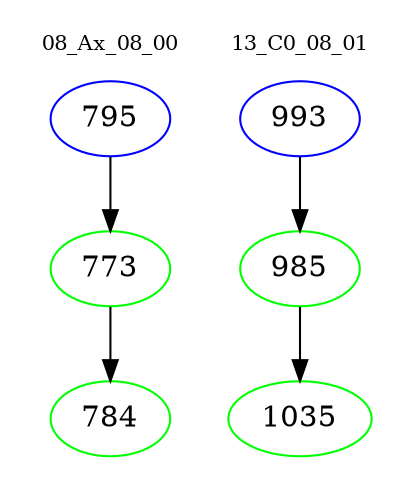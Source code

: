 digraph{
subgraph cluster_0 {
color = white
label = "08_Ax_08_00";
fontsize=10;
T0_795 [label="795", color="blue"]
T0_795 -> T0_773 [color="black"]
T0_773 [label="773", color="green"]
T0_773 -> T0_784 [color="black"]
T0_784 [label="784", color="green"]
}
subgraph cluster_1 {
color = white
label = "13_C0_08_01";
fontsize=10;
T1_993 [label="993", color="blue"]
T1_993 -> T1_985 [color="black"]
T1_985 [label="985", color="green"]
T1_985 -> T1_1035 [color="black"]
T1_1035 [label="1035", color="green"]
}
}
